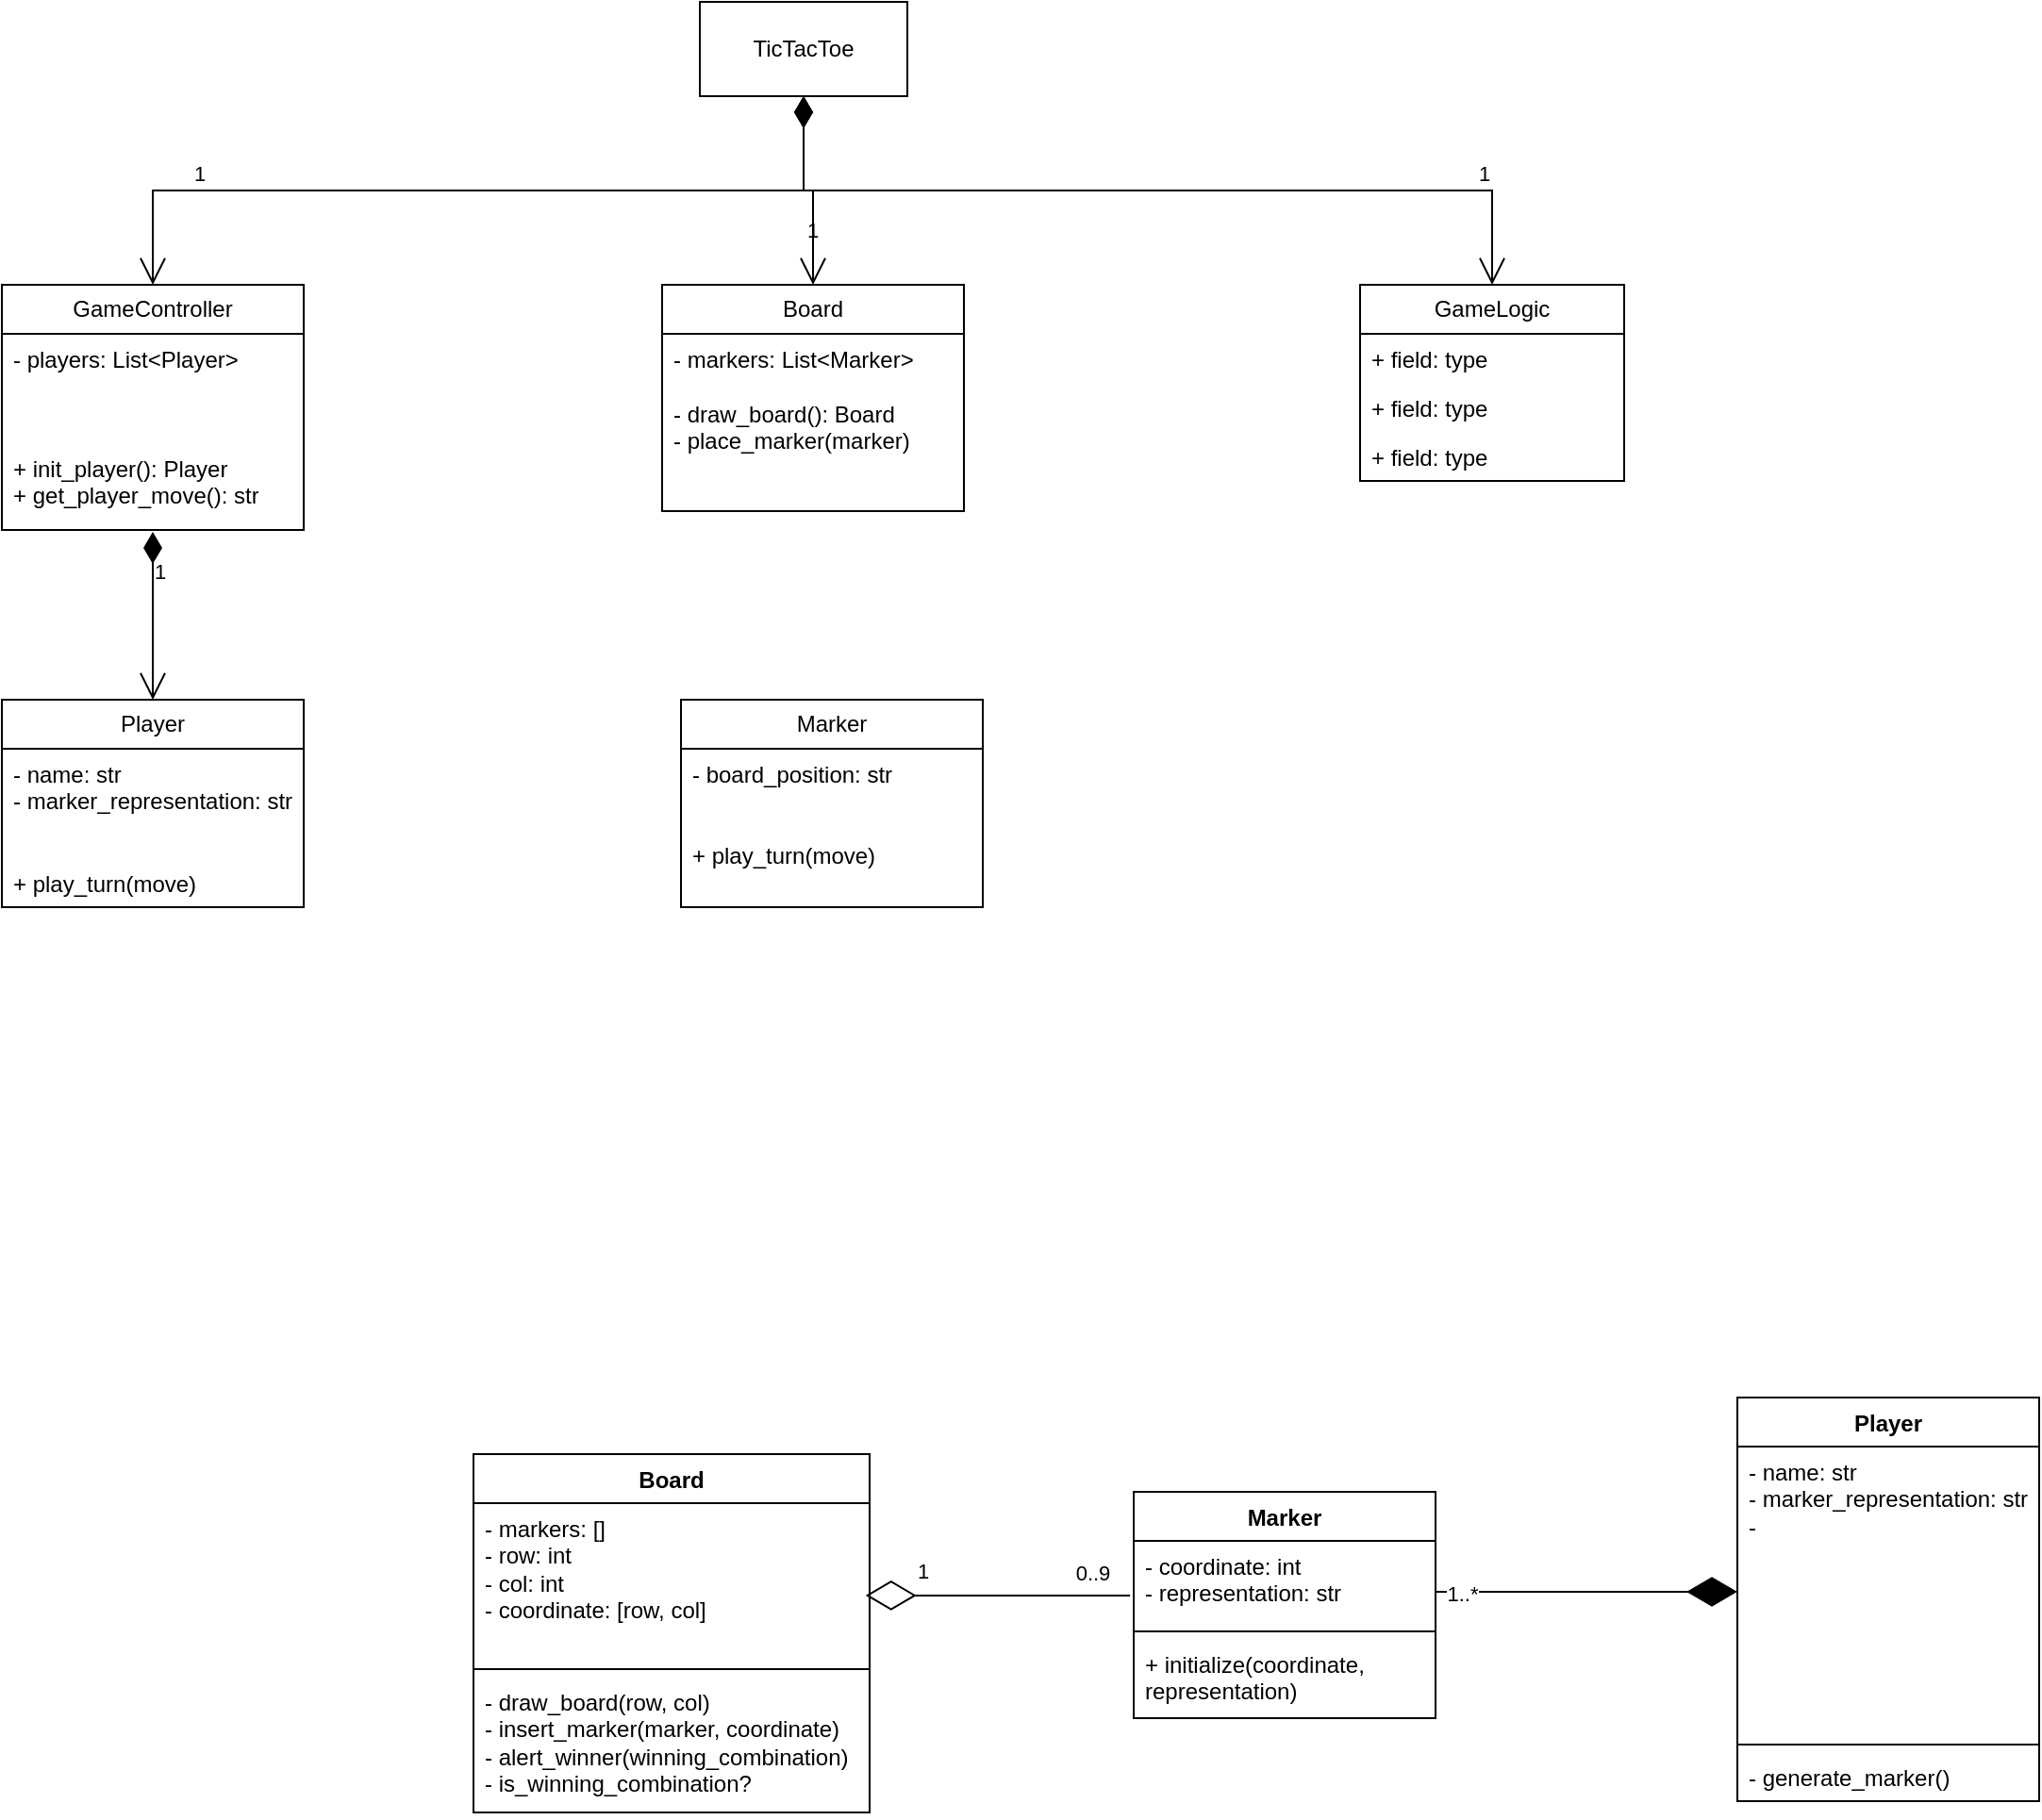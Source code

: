 <mxfile version="24.6.5" type="github">
  <diagram name="Page-1" id="c4acf3e9-155e-7222-9cf6-157b1a14988f">
    <mxGraphModel dx="2284" dy="699" grid="1" gridSize="10" guides="1" tooltips="1" connect="1" arrows="1" fold="1" page="1" pageScale="1" pageWidth="850" pageHeight="1100" background="none" math="0" shadow="0">
      <root>
        <mxCell id="0" />
        <mxCell id="1" parent="0" />
        <mxCell id="5d2195bd80daf111-30" style="edgeStyle=orthogonalEdgeStyle;rounded=0;html=1;dashed=1;labelBackgroundColor=none;startFill=0;endArrow=open;endFill=0;endSize=10;fontFamily=Verdana;fontSize=10;" parent="1" edge="1">
          <mxGeometry relative="1" as="geometry">
            <Array as="points">
              <mxPoint x="300" y="580" />
              <mxPoint x="300" y="642" />
            </Array>
            <mxPoint x="-200" y="642" as="targetPoint" />
          </mxGeometry>
        </mxCell>
        <mxCell id="5d2195bd80daf111-32" style="edgeStyle=orthogonalEdgeStyle;rounded=0;html=1;dashed=1;labelBackgroundColor=none;startFill=0;endArrow=open;endFill=0;endSize=10;fontFamily=Verdana;fontSize=10;" parent="1" edge="1">
          <mxGeometry relative="1" as="geometry">
            <Array as="points">
              <mxPoint x="170" y="780" />
            </Array>
            <mxPoint x="-360" y="780" as="targetPoint" />
          </mxGeometry>
        </mxCell>
        <mxCell id="5d2195bd80daf111-33" style="edgeStyle=orthogonalEdgeStyle;rounded=0;html=1;dashed=1;labelBackgroundColor=none;startFill=0;endArrow=open;endFill=0;endSize=10;fontFamily=Verdana;fontSize=10;" parent="1" edge="1">
          <mxGeometry relative="1" as="geometry">
            <Array as="points">
              <mxPoint x="140" y="978" />
            </Array>
            <mxPoint x="-360" y="978" as="targetPoint" />
          </mxGeometry>
        </mxCell>
        <mxCell id="KroFiL_tocNXz4LVEAQP-9" value="Marker" style="swimlane;fontStyle=1;align=center;verticalAlign=top;childLayout=stackLayout;horizontal=1;startSize=26;horizontalStack=0;resizeParent=1;resizeParentMax=0;resizeLast=0;collapsible=1;marginBottom=0;whiteSpace=wrap;html=1;" parent="1" vertex="1">
          <mxGeometry x="160" y="870" width="160" height="120" as="geometry" />
        </mxCell>
        <mxCell id="KroFiL_tocNXz4LVEAQP-10" value="- coordinate: int&lt;br&gt;&lt;div&gt;- representation: str&lt;/div&gt;" style="text;strokeColor=none;fillColor=none;align=left;verticalAlign=top;spacingLeft=4;spacingRight=4;overflow=hidden;rotatable=0;points=[[0,0.5],[1,0.5]];portConstraint=eastwest;whiteSpace=wrap;html=1;" parent="KroFiL_tocNXz4LVEAQP-9" vertex="1">
          <mxGeometry y="26" width="160" height="44" as="geometry" />
        </mxCell>
        <mxCell id="KroFiL_tocNXz4LVEAQP-11" value="" style="line;strokeWidth=1;fillColor=none;align=left;verticalAlign=middle;spacingTop=-1;spacingLeft=3;spacingRight=3;rotatable=0;labelPosition=right;points=[];portConstraint=eastwest;strokeColor=inherit;" parent="KroFiL_tocNXz4LVEAQP-9" vertex="1">
          <mxGeometry y="70" width="160" height="8" as="geometry" />
        </mxCell>
        <mxCell id="KroFiL_tocNXz4LVEAQP-12" value="+ initialize(coordinate,&amp;nbsp;&lt;div&gt;representation)&lt;/div&gt;" style="text;strokeColor=none;fillColor=none;align=left;verticalAlign=top;spacingLeft=4;spacingRight=4;overflow=hidden;rotatable=0;points=[[0,0.5],[1,0.5]];portConstraint=eastwest;whiteSpace=wrap;html=1;" parent="KroFiL_tocNXz4LVEAQP-9" vertex="1">
          <mxGeometry y="78" width="160" height="42" as="geometry" />
        </mxCell>
        <mxCell id="KroFiL_tocNXz4LVEAQP-15" value="Board" style="swimlane;fontStyle=1;align=center;verticalAlign=top;childLayout=stackLayout;horizontal=1;startSize=26;horizontalStack=0;resizeParent=1;resizeParentMax=0;resizeLast=0;collapsible=1;marginBottom=0;whiteSpace=wrap;html=1;" parent="1" vertex="1">
          <mxGeometry x="-190" y="850" width="210" height="190" as="geometry" />
        </mxCell>
        <mxCell id="KroFiL_tocNXz4LVEAQP-16" value="- markers: []&lt;div&gt;- row: int&lt;/div&gt;&lt;div&gt;- col: int&lt;/div&gt;&lt;div&gt;- coordinate: [row, col]&lt;/div&gt;" style="text;strokeColor=none;fillColor=none;align=left;verticalAlign=top;spacingLeft=4;spacingRight=4;overflow=hidden;rotatable=0;points=[[0,0.5],[1,0.5]];portConstraint=eastwest;whiteSpace=wrap;html=1;" parent="KroFiL_tocNXz4LVEAQP-15" vertex="1">
          <mxGeometry y="26" width="210" height="84" as="geometry" />
        </mxCell>
        <mxCell id="KroFiL_tocNXz4LVEAQP-17" value="" style="line;strokeWidth=1;fillColor=none;align=left;verticalAlign=middle;spacingTop=-1;spacingLeft=3;spacingRight=3;rotatable=0;labelPosition=right;points=[];portConstraint=eastwest;strokeColor=inherit;" parent="KroFiL_tocNXz4LVEAQP-15" vertex="1">
          <mxGeometry y="110" width="210" height="8" as="geometry" />
        </mxCell>
        <mxCell id="KroFiL_tocNXz4LVEAQP-18" value="- draw_board(row, col)&lt;div&gt;- insert_marker(marker, coordinate)&lt;br&gt;&lt;div&gt;- alert_winner(winning_combination)&lt;/div&gt;&lt;div&gt;- is_winning_combination?&lt;/div&gt;&lt;div&gt;&lt;br&gt;&lt;/div&gt;&lt;div&gt;&lt;br&gt;&lt;/div&gt;&lt;/div&gt;" style="text;strokeColor=none;fillColor=none;align=left;verticalAlign=top;spacingLeft=4;spacingRight=4;overflow=hidden;rotatable=0;points=[[0,0.5],[1,0.5]];portConstraint=eastwest;whiteSpace=wrap;html=1;" parent="KroFiL_tocNXz4LVEAQP-15" vertex="1">
          <mxGeometry y="118" width="210" height="72" as="geometry" />
        </mxCell>
        <mxCell id="KroFiL_tocNXz4LVEAQP-24" value="Player" style="swimlane;fontStyle=1;align=center;verticalAlign=top;childLayout=stackLayout;horizontal=1;startSize=26;horizontalStack=0;resizeParent=1;resizeParentMax=0;resizeLast=0;collapsible=1;marginBottom=0;whiteSpace=wrap;html=1;" parent="1" vertex="1">
          <mxGeometry x="480" y="820" width="160" height="214" as="geometry" />
        </mxCell>
        <mxCell id="KroFiL_tocNXz4LVEAQP-25" value="- name: str&lt;div&gt;- marker_representation: str&lt;/div&gt;&lt;div&gt;&lt;span style=&quot;background-color: initial;&quot;&gt;-&amp;nbsp;&amp;nbsp;&lt;/span&gt;&lt;/div&gt;" style="text;strokeColor=none;fillColor=none;align=left;verticalAlign=top;spacingLeft=4;spacingRight=4;overflow=hidden;rotatable=0;points=[[0,0.5],[1,0.5]];portConstraint=eastwest;whiteSpace=wrap;html=1;" parent="KroFiL_tocNXz4LVEAQP-24" vertex="1">
          <mxGeometry y="26" width="160" height="154" as="geometry" />
        </mxCell>
        <mxCell id="KroFiL_tocNXz4LVEAQP-26" value="" style="line;strokeWidth=1;fillColor=none;align=left;verticalAlign=middle;spacingTop=-1;spacingLeft=3;spacingRight=3;rotatable=0;labelPosition=right;points=[];portConstraint=eastwest;strokeColor=inherit;" parent="KroFiL_tocNXz4LVEAQP-24" vertex="1">
          <mxGeometry y="180" width="160" height="8" as="geometry" />
        </mxCell>
        <mxCell id="KroFiL_tocNXz4LVEAQP-27" value="&lt;div&gt;- generate_marker()&lt;/div&gt;" style="text;strokeColor=none;fillColor=none;align=left;verticalAlign=top;spacingLeft=4;spacingRight=4;overflow=hidden;rotatable=0;points=[[0,0.5],[1,0.5]];portConstraint=eastwest;whiteSpace=wrap;html=1;" parent="KroFiL_tocNXz4LVEAQP-24" vertex="1">
          <mxGeometry y="188" width="160" height="26" as="geometry" />
        </mxCell>
        <mxCell id="KroFiL_tocNXz4LVEAQP-30" value="" style="endArrow=diamondThin;endFill=0;endSize=24;html=1;rounded=0;entryX=0.99;entryY=0.583;entryDx=0;entryDy=0;exitX=-0.012;exitY=0.659;exitDx=0;exitDy=0;entryPerimeter=0;exitPerimeter=0;" parent="1" source="KroFiL_tocNXz4LVEAQP-10" target="KroFiL_tocNXz4LVEAQP-16" edge="1">
          <mxGeometry width="160" relative="1" as="geometry">
            <mxPoint x="50" y="970" as="sourcePoint" />
            <mxPoint x="210" y="970" as="targetPoint" />
          </mxGeometry>
        </mxCell>
        <mxCell id="KroFiL_tocNXz4LVEAQP-31" value="0..9" style="edgeLabel;html=1;align=center;verticalAlign=middle;resizable=0;points=[];" parent="KroFiL_tocNXz4LVEAQP-30" vertex="1" connectable="0">
          <mxGeometry x="0.029" y="1" relative="1" as="geometry">
            <mxPoint x="52" y="-13" as="offset" />
          </mxGeometry>
        </mxCell>
        <mxCell id="KroFiL_tocNXz4LVEAQP-32" value="1" style="edgeLabel;html=1;align=center;verticalAlign=middle;resizable=0;points=[];" parent="KroFiL_tocNXz4LVEAQP-30" vertex="1" connectable="0">
          <mxGeometry x="-0.829" y="2" relative="1" as="geometry">
            <mxPoint x="-98" y="-15" as="offset" />
          </mxGeometry>
        </mxCell>
        <mxCell id="KroFiL_tocNXz4LVEAQP-36" value="" style="endArrow=diamondThin;endFill=1;endSize=24;html=1;rounded=0;entryX=0;entryY=0.5;entryDx=0;entryDy=0;" parent="1" target="KroFiL_tocNXz4LVEAQP-25" edge="1">
          <mxGeometry width="160" relative="1" as="geometry">
            <mxPoint x="320" y="923" as="sourcePoint" />
            <mxPoint x="460" y="1080" as="targetPoint" />
          </mxGeometry>
        </mxCell>
        <mxCell id="KroFiL_tocNXz4LVEAQP-37" value="1..*" style="edgeLabel;html=1;align=center;verticalAlign=middle;resizable=0;points=[];" parent="KroFiL_tocNXz4LVEAQP-36" vertex="1" connectable="0">
          <mxGeometry x="-0.825" y="-1" relative="1" as="geometry">
            <mxPoint as="offset" />
          </mxGeometry>
        </mxCell>
        <mxCell id="PxHN0m3QXHdbut6XQwxZ-1" value="GameController" style="swimlane;fontStyle=0;childLayout=stackLayout;horizontal=1;startSize=26;fillColor=none;horizontalStack=0;resizeParent=1;resizeParentMax=0;resizeLast=0;collapsible=1;marginBottom=0;whiteSpace=wrap;html=1;" vertex="1" parent="1">
          <mxGeometry x="-440" y="230" width="160" height="130" as="geometry" />
        </mxCell>
        <mxCell id="PxHN0m3QXHdbut6XQwxZ-2" value="&lt;div&gt;- players: List&amp;lt;Player&amp;gt;&lt;/div&gt;&lt;div&gt;&lt;br&gt;&lt;/div&gt;&lt;div&gt;&lt;br&gt;&lt;/div&gt;&lt;div&gt;&lt;br&gt;&lt;/div&gt;&lt;div&gt;+ init_player(): Player&lt;/div&gt;&lt;div&gt;+ get_player_move(): str&lt;/div&gt;&lt;div&gt;&lt;br&gt;&lt;/div&gt;" style="text;strokeColor=none;fillColor=none;align=left;verticalAlign=top;spacingLeft=4;spacingRight=4;overflow=hidden;rotatable=0;points=[[0,0.5],[1,0.5]];portConstraint=eastwest;whiteSpace=wrap;html=1;" vertex="1" parent="PxHN0m3QXHdbut6XQwxZ-1">
          <mxGeometry y="26" width="160" height="104" as="geometry" />
        </mxCell>
        <mxCell id="PxHN0m3QXHdbut6XQwxZ-5" value="TicTacToe" style="html=1;whiteSpace=wrap;" vertex="1" parent="1">
          <mxGeometry x="-70" y="80" width="110" height="50" as="geometry" />
        </mxCell>
        <mxCell id="PxHN0m3QXHdbut6XQwxZ-7" value="Board" style="swimlane;fontStyle=0;childLayout=stackLayout;horizontal=1;startSize=26;fillColor=none;horizontalStack=0;resizeParent=1;resizeParentMax=0;resizeLast=0;collapsible=1;marginBottom=0;whiteSpace=wrap;html=1;" vertex="1" parent="1">
          <mxGeometry x="-90" y="230" width="160" height="120" as="geometry" />
        </mxCell>
        <mxCell id="PxHN0m3QXHdbut6XQwxZ-8" value="- markers: List&amp;lt;Marker&amp;gt;&lt;div&gt;&lt;br&gt;&lt;/div&gt;&lt;div&gt;- draw_board(): Board&amp;nbsp;&lt;/div&gt;&lt;div&gt;- place_marker(marker)&lt;/div&gt;" style="text;strokeColor=none;fillColor=none;align=left;verticalAlign=top;spacingLeft=4;spacingRight=4;overflow=hidden;rotatable=0;points=[[0,0.5],[1,0.5]];portConstraint=eastwest;whiteSpace=wrap;html=1;" vertex="1" parent="PxHN0m3QXHdbut6XQwxZ-7">
          <mxGeometry y="26" width="160" height="94" as="geometry" />
        </mxCell>
        <mxCell id="PxHN0m3QXHdbut6XQwxZ-11" value="GameLogic" style="swimlane;fontStyle=0;childLayout=stackLayout;horizontal=1;startSize=26;fillColor=none;horizontalStack=0;resizeParent=1;resizeParentMax=0;resizeLast=0;collapsible=1;marginBottom=0;whiteSpace=wrap;html=1;" vertex="1" parent="1">
          <mxGeometry x="280" y="230" width="140" height="104" as="geometry" />
        </mxCell>
        <mxCell id="PxHN0m3QXHdbut6XQwxZ-12" value="+ field: type" style="text;strokeColor=none;fillColor=none;align=left;verticalAlign=top;spacingLeft=4;spacingRight=4;overflow=hidden;rotatable=0;points=[[0,0.5],[1,0.5]];portConstraint=eastwest;whiteSpace=wrap;html=1;" vertex="1" parent="PxHN0m3QXHdbut6XQwxZ-11">
          <mxGeometry y="26" width="140" height="26" as="geometry" />
        </mxCell>
        <mxCell id="PxHN0m3QXHdbut6XQwxZ-13" value="+ field: type" style="text;strokeColor=none;fillColor=none;align=left;verticalAlign=top;spacingLeft=4;spacingRight=4;overflow=hidden;rotatable=0;points=[[0,0.5],[1,0.5]];portConstraint=eastwest;whiteSpace=wrap;html=1;" vertex="1" parent="PxHN0m3QXHdbut6XQwxZ-11">
          <mxGeometry y="52" width="140" height="26" as="geometry" />
        </mxCell>
        <mxCell id="PxHN0m3QXHdbut6XQwxZ-14" value="+ field: type" style="text;strokeColor=none;fillColor=none;align=left;verticalAlign=top;spacingLeft=4;spacingRight=4;overflow=hidden;rotatable=0;points=[[0,0.5],[1,0.5]];portConstraint=eastwest;whiteSpace=wrap;html=1;" vertex="1" parent="PxHN0m3QXHdbut6XQwxZ-11">
          <mxGeometry y="78" width="140" height="26" as="geometry" />
        </mxCell>
        <mxCell id="PxHN0m3QXHdbut6XQwxZ-18" value="Player" style="swimlane;fontStyle=0;childLayout=stackLayout;horizontal=1;startSize=26;fillColor=none;horizontalStack=0;resizeParent=1;resizeParentMax=0;resizeLast=0;collapsible=1;marginBottom=0;whiteSpace=wrap;html=1;" vertex="1" parent="1">
          <mxGeometry x="-440" y="450" width="160" height="110" as="geometry" />
        </mxCell>
        <mxCell id="PxHN0m3QXHdbut6XQwxZ-19" value="&lt;div&gt;- name: str&lt;br&gt;- marker_representation: str&lt;/div&gt;&lt;div&gt;&lt;br&gt;&lt;/div&gt;&lt;div&gt;&lt;br&gt;&lt;/div&gt;&lt;div&gt;+ play_turn(move)&lt;/div&gt;" style="text;strokeColor=none;fillColor=none;align=left;verticalAlign=top;spacingLeft=4;spacingRight=4;overflow=hidden;rotatable=0;points=[[0,0.5],[1,0.5]];portConstraint=eastwest;whiteSpace=wrap;html=1;" vertex="1" parent="PxHN0m3QXHdbut6XQwxZ-18">
          <mxGeometry y="26" width="160" height="84" as="geometry" />
        </mxCell>
        <mxCell id="PxHN0m3QXHdbut6XQwxZ-20" value="1" style="endArrow=open;html=1;endSize=12;startArrow=diamondThin;startSize=14;startFill=1;edgeStyle=orthogonalEdgeStyle;align=left;verticalAlign=bottom;rounded=0;entryX=0.5;entryY=0;entryDx=0;entryDy=0;exitX=0.5;exitY=1;exitDx=0;exitDy=0;" edge="1" parent="1" source="PxHN0m3QXHdbut6XQwxZ-5" target="PxHN0m3QXHdbut6XQwxZ-1">
          <mxGeometry x="-0.775" y="30" relative="1" as="geometry">
            <mxPoint x="-40" y="180" as="sourcePoint" />
            <mxPoint x="-190" y="250" as="targetPoint" />
            <mxPoint as="offset" />
          </mxGeometry>
        </mxCell>
        <mxCell id="PxHN0m3QXHdbut6XQwxZ-21" value="1" style="endArrow=open;html=1;endSize=12;startArrow=diamondThin;startSize=14;startFill=1;edgeStyle=orthogonalEdgeStyle;align=left;verticalAlign=bottom;rounded=0;entryX=0.5;entryY=0;entryDx=0;entryDy=0;exitX=0.5;exitY=1;exitDx=0;exitDy=0;" edge="1" parent="1" source="PxHN0m3QXHdbut6XQwxZ-5" target="PxHN0m3QXHdbut6XQwxZ-7">
          <mxGeometry x="0.048" y="-330" relative="1" as="geometry">
            <mxPoint x="-5" y="140" as="sourcePoint" />
            <mxPoint x="-350" y="240" as="targetPoint" />
            <mxPoint as="offset" />
          </mxGeometry>
        </mxCell>
        <mxCell id="PxHN0m3QXHdbut6XQwxZ-22" value="1" style="endArrow=open;html=1;endSize=12;startArrow=diamondThin;startSize=14;startFill=1;edgeStyle=orthogonalEdgeStyle;align=left;verticalAlign=bottom;rounded=0;entryX=0.5;entryY=0;entryDx=0;entryDy=0;exitX=0.5;exitY=1;exitDx=0;exitDy=0;" edge="1" parent="1" source="PxHN0m3QXHdbut6XQwxZ-5" target="PxHN0m3QXHdbut6XQwxZ-11">
          <mxGeometry x="0.747" relative="1" as="geometry">
            <mxPoint x="-5" y="140" as="sourcePoint" />
            <mxPoint x="-350" y="240" as="targetPoint" />
            <mxPoint as="offset" />
          </mxGeometry>
        </mxCell>
        <mxCell id="PxHN0m3QXHdbut6XQwxZ-23" value="1" style="endArrow=open;html=1;endSize=12;startArrow=diamondThin;startSize=14;startFill=1;align=left;verticalAlign=bottom;rounded=0;" edge="1" parent="1" target="PxHN0m3QXHdbut6XQwxZ-18">
          <mxGeometry x="-0.341" y="-1" relative="1" as="geometry">
            <mxPoint x="-360" y="361" as="sourcePoint" />
            <mxPoint x="-350" y="240" as="targetPoint" />
            <mxPoint as="offset" />
          </mxGeometry>
        </mxCell>
        <mxCell id="PxHN0m3QXHdbut6XQwxZ-24" value="Marker" style="swimlane;fontStyle=0;childLayout=stackLayout;horizontal=1;startSize=26;fillColor=none;horizontalStack=0;resizeParent=1;resizeParentMax=0;resizeLast=0;collapsible=1;marginBottom=0;whiteSpace=wrap;html=1;" vertex="1" parent="1">
          <mxGeometry x="-80" y="450" width="160" height="110" as="geometry" />
        </mxCell>
        <mxCell id="PxHN0m3QXHdbut6XQwxZ-25" value="&lt;div&gt;- board_position: str&lt;br&gt;&lt;/div&gt;&lt;div&gt;&lt;br&gt;&lt;/div&gt;&lt;div&gt;&lt;br&gt;&lt;/div&gt;&lt;div&gt;+ play_turn(move)&lt;/div&gt;" style="text;strokeColor=none;fillColor=none;align=left;verticalAlign=top;spacingLeft=4;spacingRight=4;overflow=hidden;rotatable=0;points=[[0,0.5],[1,0.5]];portConstraint=eastwest;whiteSpace=wrap;html=1;" vertex="1" parent="PxHN0m3QXHdbut6XQwxZ-24">
          <mxGeometry y="26" width="160" height="84" as="geometry" />
        </mxCell>
      </root>
    </mxGraphModel>
  </diagram>
</mxfile>
